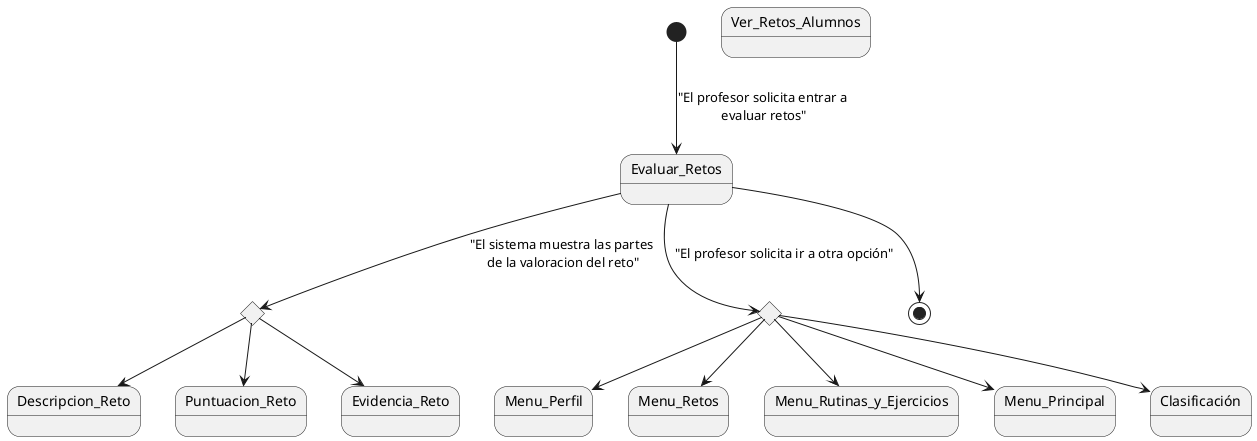 @startuml
state Evaluar_Retos
state rombo1 <<choice>>
state rombo2 <<choice>>
state Ver_Retos_Alumnos
state Menu_Perfil
state Menu_Retos
state Menu_Rutinas_y_Ejercicios
state Menu_Principal
state Clasificación

[*] --> Evaluar_Retos : "El profesor solicita entrar a\n evaluar retos"

Evaluar_Retos --> rombo1 : "El sistema muestra las partes \nde la valoracion del reto"
rombo1 --> Descripcion_Reto
rombo1 --> Puntuacion_Reto
rombo1 --> Evidencia_Reto


Evaluar_Retos --> rombo2 : "El profesor solicita ir a otra opción"
rombo2 --> Menu_Perfil
rombo2 --> Menu_Retos
rombo2 --> Menu_Rutinas_y_Ejercicios
rombo2 --> Menu_Principal
rombo2 --> Clasificación
Evaluar_Retos-->[*]
@enduml